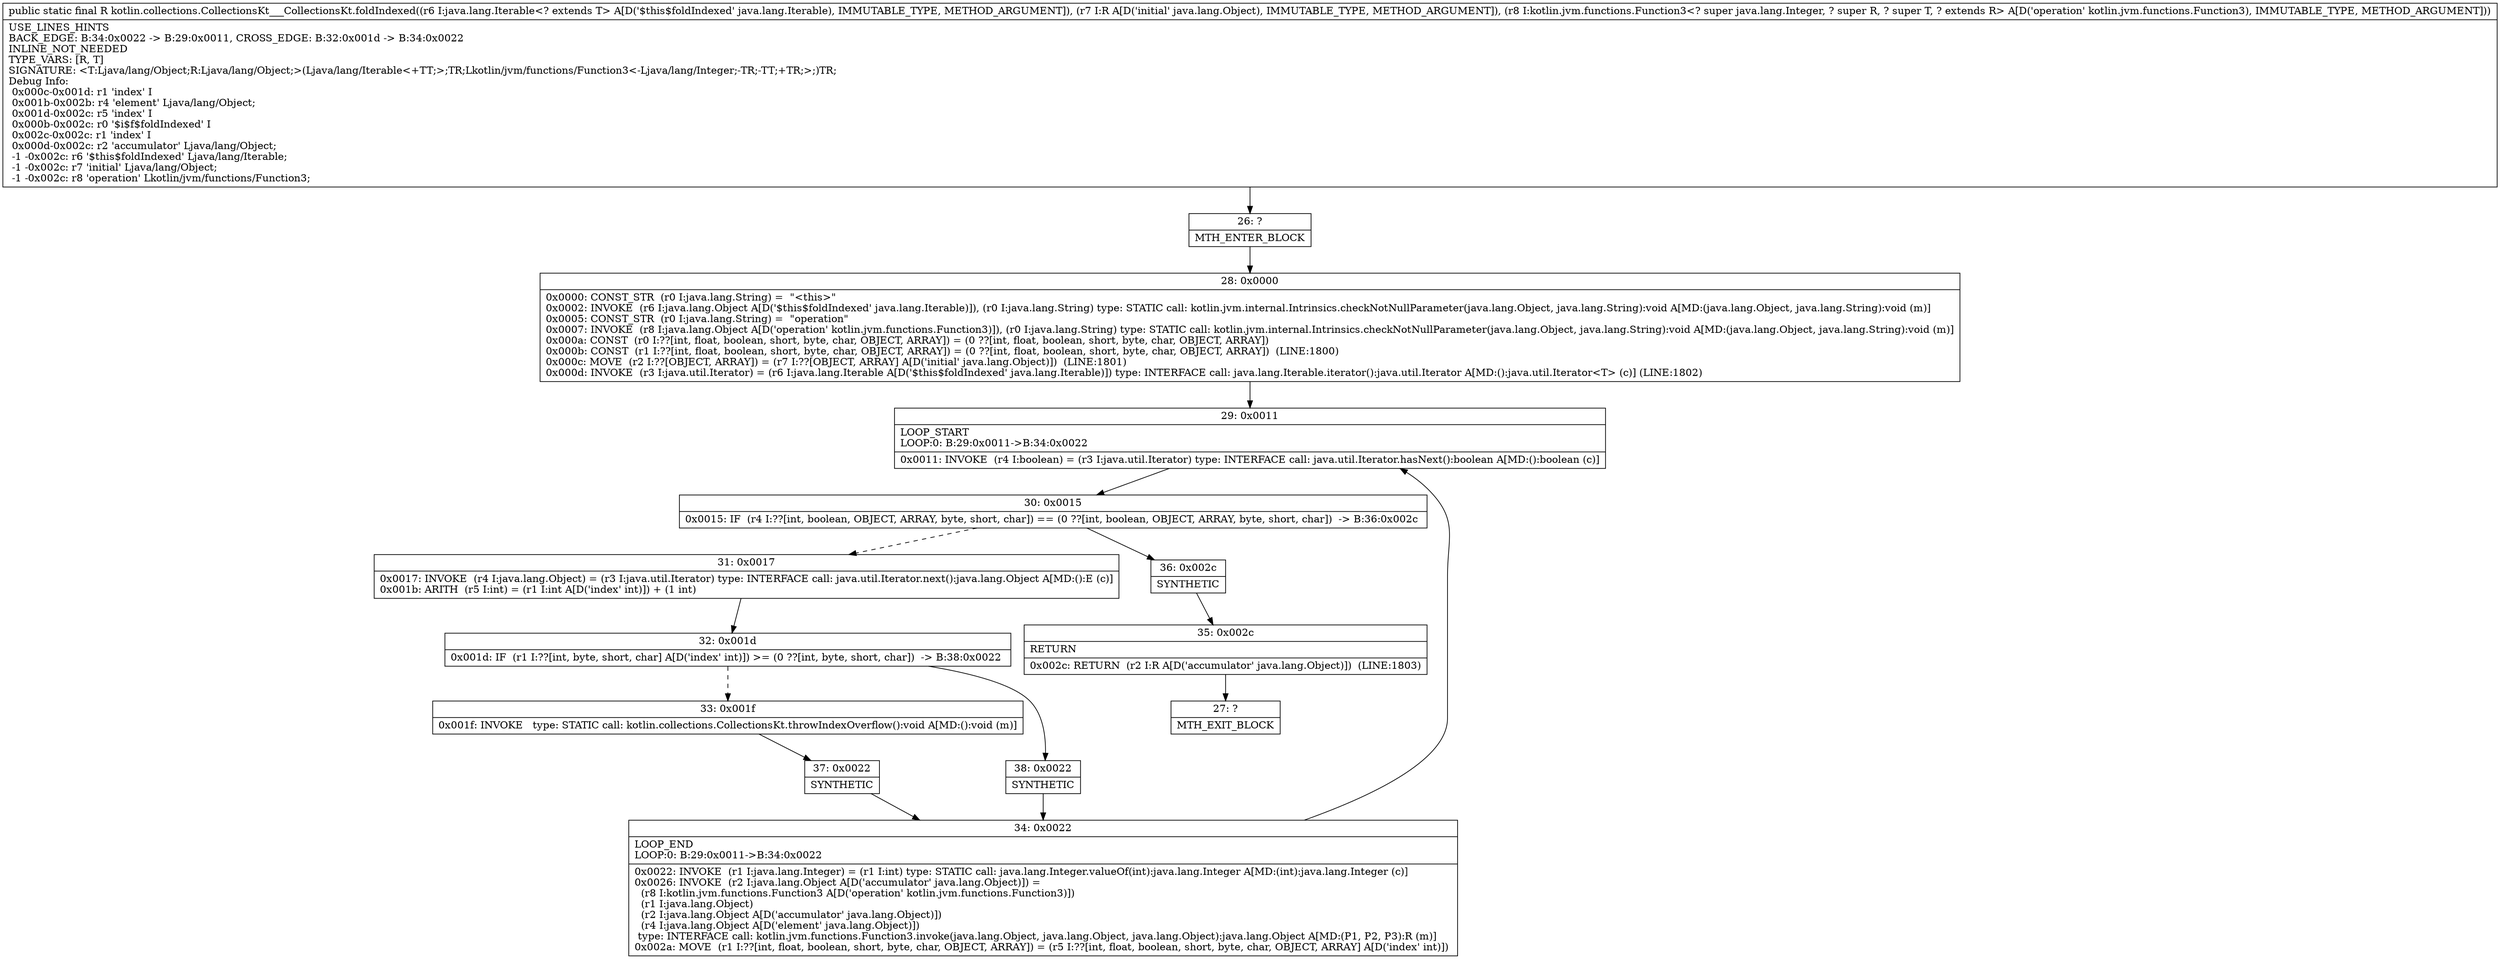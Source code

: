 digraph "CFG forkotlin.collections.CollectionsKt___CollectionsKt.foldIndexed(Ljava\/lang\/Iterable;Ljava\/lang\/Object;Lkotlin\/jvm\/functions\/Function3;)Ljava\/lang\/Object;" {
Node_26 [shape=record,label="{26\:\ ?|MTH_ENTER_BLOCK\l}"];
Node_28 [shape=record,label="{28\:\ 0x0000|0x0000: CONST_STR  (r0 I:java.lang.String) =  \"\<this\>\" \l0x0002: INVOKE  (r6 I:java.lang.Object A[D('$this$foldIndexed' java.lang.Iterable)]), (r0 I:java.lang.String) type: STATIC call: kotlin.jvm.internal.Intrinsics.checkNotNullParameter(java.lang.Object, java.lang.String):void A[MD:(java.lang.Object, java.lang.String):void (m)]\l0x0005: CONST_STR  (r0 I:java.lang.String) =  \"operation\" \l0x0007: INVOKE  (r8 I:java.lang.Object A[D('operation' kotlin.jvm.functions.Function3)]), (r0 I:java.lang.String) type: STATIC call: kotlin.jvm.internal.Intrinsics.checkNotNullParameter(java.lang.Object, java.lang.String):void A[MD:(java.lang.Object, java.lang.String):void (m)]\l0x000a: CONST  (r0 I:??[int, float, boolean, short, byte, char, OBJECT, ARRAY]) = (0 ??[int, float, boolean, short, byte, char, OBJECT, ARRAY]) \l0x000b: CONST  (r1 I:??[int, float, boolean, short, byte, char, OBJECT, ARRAY]) = (0 ??[int, float, boolean, short, byte, char, OBJECT, ARRAY])  (LINE:1800)\l0x000c: MOVE  (r2 I:??[OBJECT, ARRAY]) = (r7 I:??[OBJECT, ARRAY] A[D('initial' java.lang.Object)])  (LINE:1801)\l0x000d: INVOKE  (r3 I:java.util.Iterator) = (r6 I:java.lang.Iterable A[D('$this$foldIndexed' java.lang.Iterable)]) type: INTERFACE call: java.lang.Iterable.iterator():java.util.Iterator A[MD:():java.util.Iterator\<T\> (c)] (LINE:1802)\l}"];
Node_29 [shape=record,label="{29\:\ 0x0011|LOOP_START\lLOOP:0: B:29:0x0011\-\>B:34:0x0022\l|0x0011: INVOKE  (r4 I:boolean) = (r3 I:java.util.Iterator) type: INTERFACE call: java.util.Iterator.hasNext():boolean A[MD:():boolean (c)]\l}"];
Node_30 [shape=record,label="{30\:\ 0x0015|0x0015: IF  (r4 I:??[int, boolean, OBJECT, ARRAY, byte, short, char]) == (0 ??[int, boolean, OBJECT, ARRAY, byte, short, char])  \-\> B:36:0x002c \l}"];
Node_31 [shape=record,label="{31\:\ 0x0017|0x0017: INVOKE  (r4 I:java.lang.Object) = (r3 I:java.util.Iterator) type: INTERFACE call: java.util.Iterator.next():java.lang.Object A[MD:():E (c)]\l0x001b: ARITH  (r5 I:int) = (r1 I:int A[D('index' int)]) + (1 int) \l}"];
Node_32 [shape=record,label="{32\:\ 0x001d|0x001d: IF  (r1 I:??[int, byte, short, char] A[D('index' int)]) \>= (0 ??[int, byte, short, char])  \-\> B:38:0x0022 \l}"];
Node_33 [shape=record,label="{33\:\ 0x001f|0x001f: INVOKE   type: STATIC call: kotlin.collections.CollectionsKt.throwIndexOverflow():void A[MD:():void (m)]\l}"];
Node_37 [shape=record,label="{37\:\ 0x0022|SYNTHETIC\l}"];
Node_34 [shape=record,label="{34\:\ 0x0022|LOOP_END\lLOOP:0: B:29:0x0011\-\>B:34:0x0022\l|0x0022: INVOKE  (r1 I:java.lang.Integer) = (r1 I:int) type: STATIC call: java.lang.Integer.valueOf(int):java.lang.Integer A[MD:(int):java.lang.Integer (c)]\l0x0026: INVOKE  (r2 I:java.lang.Object A[D('accumulator' java.lang.Object)]) = \l  (r8 I:kotlin.jvm.functions.Function3 A[D('operation' kotlin.jvm.functions.Function3)])\l  (r1 I:java.lang.Object)\l  (r2 I:java.lang.Object A[D('accumulator' java.lang.Object)])\l  (r4 I:java.lang.Object A[D('element' java.lang.Object)])\l type: INTERFACE call: kotlin.jvm.functions.Function3.invoke(java.lang.Object, java.lang.Object, java.lang.Object):java.lang.Object A[MD:(P1, P2, P3):R (m)]\l0x002a: MOVE  (r1 I:??[int, float, boolean, short, byte, char, OBJECT, ARRAY]) = (r5 I:??[int, float, boolean, short, byte, char, OBJECT, ARRAY] A[D('index' int)]) \l}"];
Node_38 [shape=record,label="{38\:\ 0x0022|SYNTHETIC\l}"];
Node_36 [shape=record,label="{36\:\ 0x002c|SYNTHETIC\l}"];
Node_35 [shape=record,label="{35\:\ 0x002c|RETURN\l|0x002c: RETURN  (r2 I:R A[D('accumulator' java.lang.Object)])  (LINE:1803)\l}"];
Node_27 [shape=record,label="{27\:\ ?|MTH_EXIT_BLOCK\l}"];
MethodNode[shape=record,label="{public static final R kotlin.collections.CollectionsKt___CollectionsKt.foldIndexed((r6 I:java.lang.Iterable\<? extends T\> A[D('$this$foldIndexed' java.lang.Iterable), IMMUTABLE_TYPE, METHOD_ARGUMENT]), (r7 I:R A[D('initial' java.lang.Object), IMMUTABLE_TYPE, METHOD_ARGUMENT]), (r8 I:kotlin.jvm.functions.Function3\<? super java.lang.Integer, ? super R, ? super T, ? extends R\> A[D('operation' kotlin.jvm.functions.Function3), IMMUTABLE_TYPE, METHOD_ARGUMENT]))  | USE_LINES_HINTS\lBACK_EDGE: B:34:0x0022 \-\> B:29:0x0011, CROSS_EDGE: B:32:0x001d \-\> B:34:0x0022\lINLINE_NOT_NEEDED\lTYPE_VARS: [R, T]\lSIGNATURE: \<T:Ljava\/lang\/Object;R:Ljava\/lang\/Object;\>(Ljava\/lang\/Iterable\<+TT;\>;TR;Lkotlin\/jvm\/functions\/Function3\<\-Ljava\/lang\/Integer;\-TR;\-TT;+TR;\>;)TR;\lDebug Info:\l  0x000c\-0x001d: r1 'index' I\l  0x001b\-0x002b: r4 'element' Ljava\/lang\/Object;\l  0x001d\-0x002c: r5 'index' I\l  0x000b\-0x002c: r0 '$i$f$foldIndexed' I\l  0x002c\-0x002c: r1 'index' I\l  0x000d\-0x002c: r2 'accumulator' Ljava\/lang\/Object;\l  \-1 \-0x002c: r6 '$this$foldIndexed' Ljava\/lang\/Iterable;\l  \-1 \-0x002c: r7 'initial' Ljava\/lang\/Object;\l  \-1 \-0x002c: r8 'operation' Lkotlin\/jvm\/functions\/Function3;\l}"];
MethodNode -> Node_26;Node_26 -> Node_28;
Node_28 -> Node_29;
Node_29 -> Node_30;
Node_30 -> Node_31[style=dashed];
Node_30 -> Node_36;
Node_31 -> Node_32;
Node_32 -> Node_33[style=dashed];
Node_32 -> Node_38;
Node_33 -> Node_37;
Node_37 -> Node_34;
Node_34 -> Node_29;
Node_38 -> Node_34;
Node_36 -> Node_35;
Node_35 -> Node_27;
}

